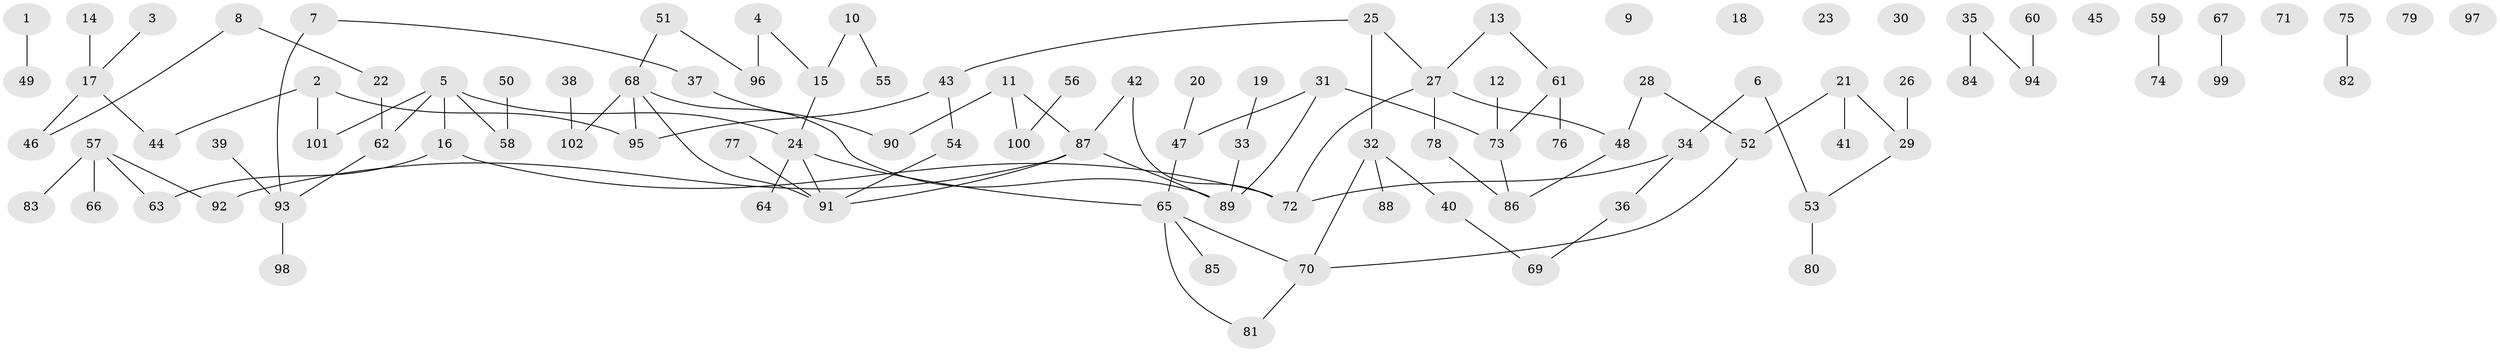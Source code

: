 // coarse degree distribution, {0: 0.24489795918367346, 4: 0.061224489795918366, 3: 0.12244897959183673, 14: 0.02040816326530612, 2: 0.14285714285714285, 1: 0.30612244897959184, 8: 0.04081632653061224, 5: 0.061224489795918366}
// Generated by graph-tools (version 1.1) at 2025/16/03/04/25 18:16:34]
// undirected, 102 vertices, 106 edges
graph export_dot {
graph [start="1"]
  node [color=gray90,style=filled];
  1;
  2;
  3;
  4;
  5;
  6;
  7;
  8;
  9;
  10;
  11;
  12;
  13;
  14;
  15;
  16;
  17;
  18;
  19;
  20;
  21;
  22;
  23;
  24;
  25;
  26;
  27;
  28;
  29;
  30;
  31;
  32;
  33;
  34;
  35;
  36;
  37;
  38;
  39;
  40;
  41;
  42;
  43;
  44;
  45;
  46;
  47;
  48;
  49;
  50;
  51;
  52;
  53;
  54;
  55;
  56;
  57;
  58;
  59;
  60;
  61;
  62;
  63;
  64;
  65;
  66;
  67;
  68;
  69;
  70;
  71;
  72;
  73;
  74;
  75;
  76;
  77;
  78;
  79;
  80;
  81;
  82;
  83;
  84;
  85;
  86;
  87;
  88;
  89;
  90;
  91;
  92;
  93;
  94;
  95;
  96;
  97;
  98;
  99;
  100;
  101;
  102;
  1 -- 49;
  2 -- 44;
  2 -- 95;
  2 -- 101;
  3 -- 17;
  4 -- 15;
  4 -- 96;
  5 -- 16;
  5 -- 24;
  5 -- 58;
  5 -- 62;
  5 -- 101;
  6 -- 34;
  6 -- 53;
  7 -- 37;
  7 -- 93;
  8 -- 22;
  8 -- 46;
  10 -- 15;
  10 -- 55;
  11 -- 87;
  11 -- 90;
  11 -- 100;
  12 -- 73;
  13 -- 27;
  13 -- 61;
  14 -- 17;
  15 -- 24;
  16 -- 63;
  16 -- 72;
  17 -- 44;
  17 -- 46;
  19 -- 33;
  20 -- 47;
  21 -- 29;
  21 -- 41;
  21 -- 52;
  22 -- 62;
  24 -- 64;
  24 -- 65;
  24 -- 91;
  25 -- 27;
  25 -- 32;
  25 -- 43;
  26 -- 29;
  27 -- 48;
  27 -- 72;
  27 -- 78;
  28 -- 48;
  28 -- 52;
  29 -- 53;
  31 -- 47;
  31 -- 73;
  31 -- 89;
  32 -- 40;
  32 -- 70;
  32 -- 88;
  33 -- 89;
  34 -- 36;
  34 -- 72;
  35 -- 84;
  35 -- 94;
  36 -- 69;
  37 -- 90;
  38 -- 102;
  39 -- 93;
  40 -- 69;
  42 -- 72;
  42 -- 87;
  43 -- 54;
  43 -- 95;
  47 -- 65;
  48 -- 86;
  50 -- 58;
  51 -- 68;
  51 -- 96;
  52 -- 70;
  53 -- 80;
  54 -- 91;
  56 -- 100;
  57 -- 63;
  57 -- 66;
  57 -- 83;
  57 -- 92;
  59 -- 74;
  60 -- 94;
  61 -- 73;
  61 -- 76;
  62 -- 93;
  65 -- 70;
  65 -- 81;
  65 -- 85;
  67 -- 99;
  68 -- 89;
  68 -- 91;
  68 -- 95;
  68 -- 102;
  70 -- 81;
  73 -- 86;
  75 -- 82;
  77 -- 91;
  78 -- 86;
  87 -- 89;
  87 -- 91;
  87 -- 92;
  93 -- 98;
}
